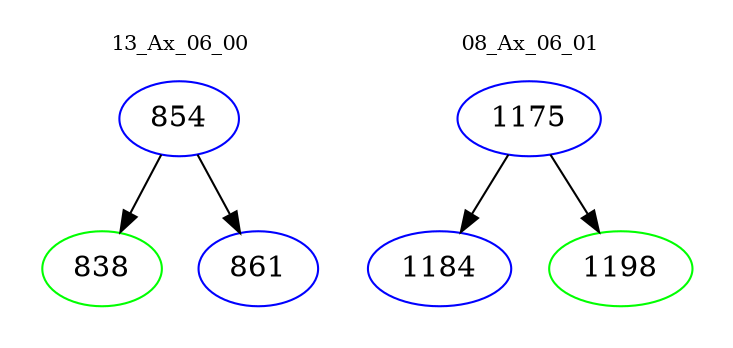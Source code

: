 digraph{
subgraph cluster_0 {
color = white
label = "13_Ax_06_00";
fontsize=10;
T0_854 [label="854", color="blue"]
T0_854 -> T0_838 [color="black"]
T0_838 [label="838", color="green"]
T0_854 -> T0_861 [color="black"]
T0_861 [label="861", color="blue"]
}
subgraph cluster_1 {
color = white
label = "08_Ax_06_01";
fontsize=10;
T1_1175 [label="1175", color="blue"]
T1_1175 -> T1_1184 [color="black"]
T1_1184 [label="1184", color="blue"]
T1_1175 -> T1_1198 [color="black"]
T1_1198 [label="1198", color="green"]
}
}
